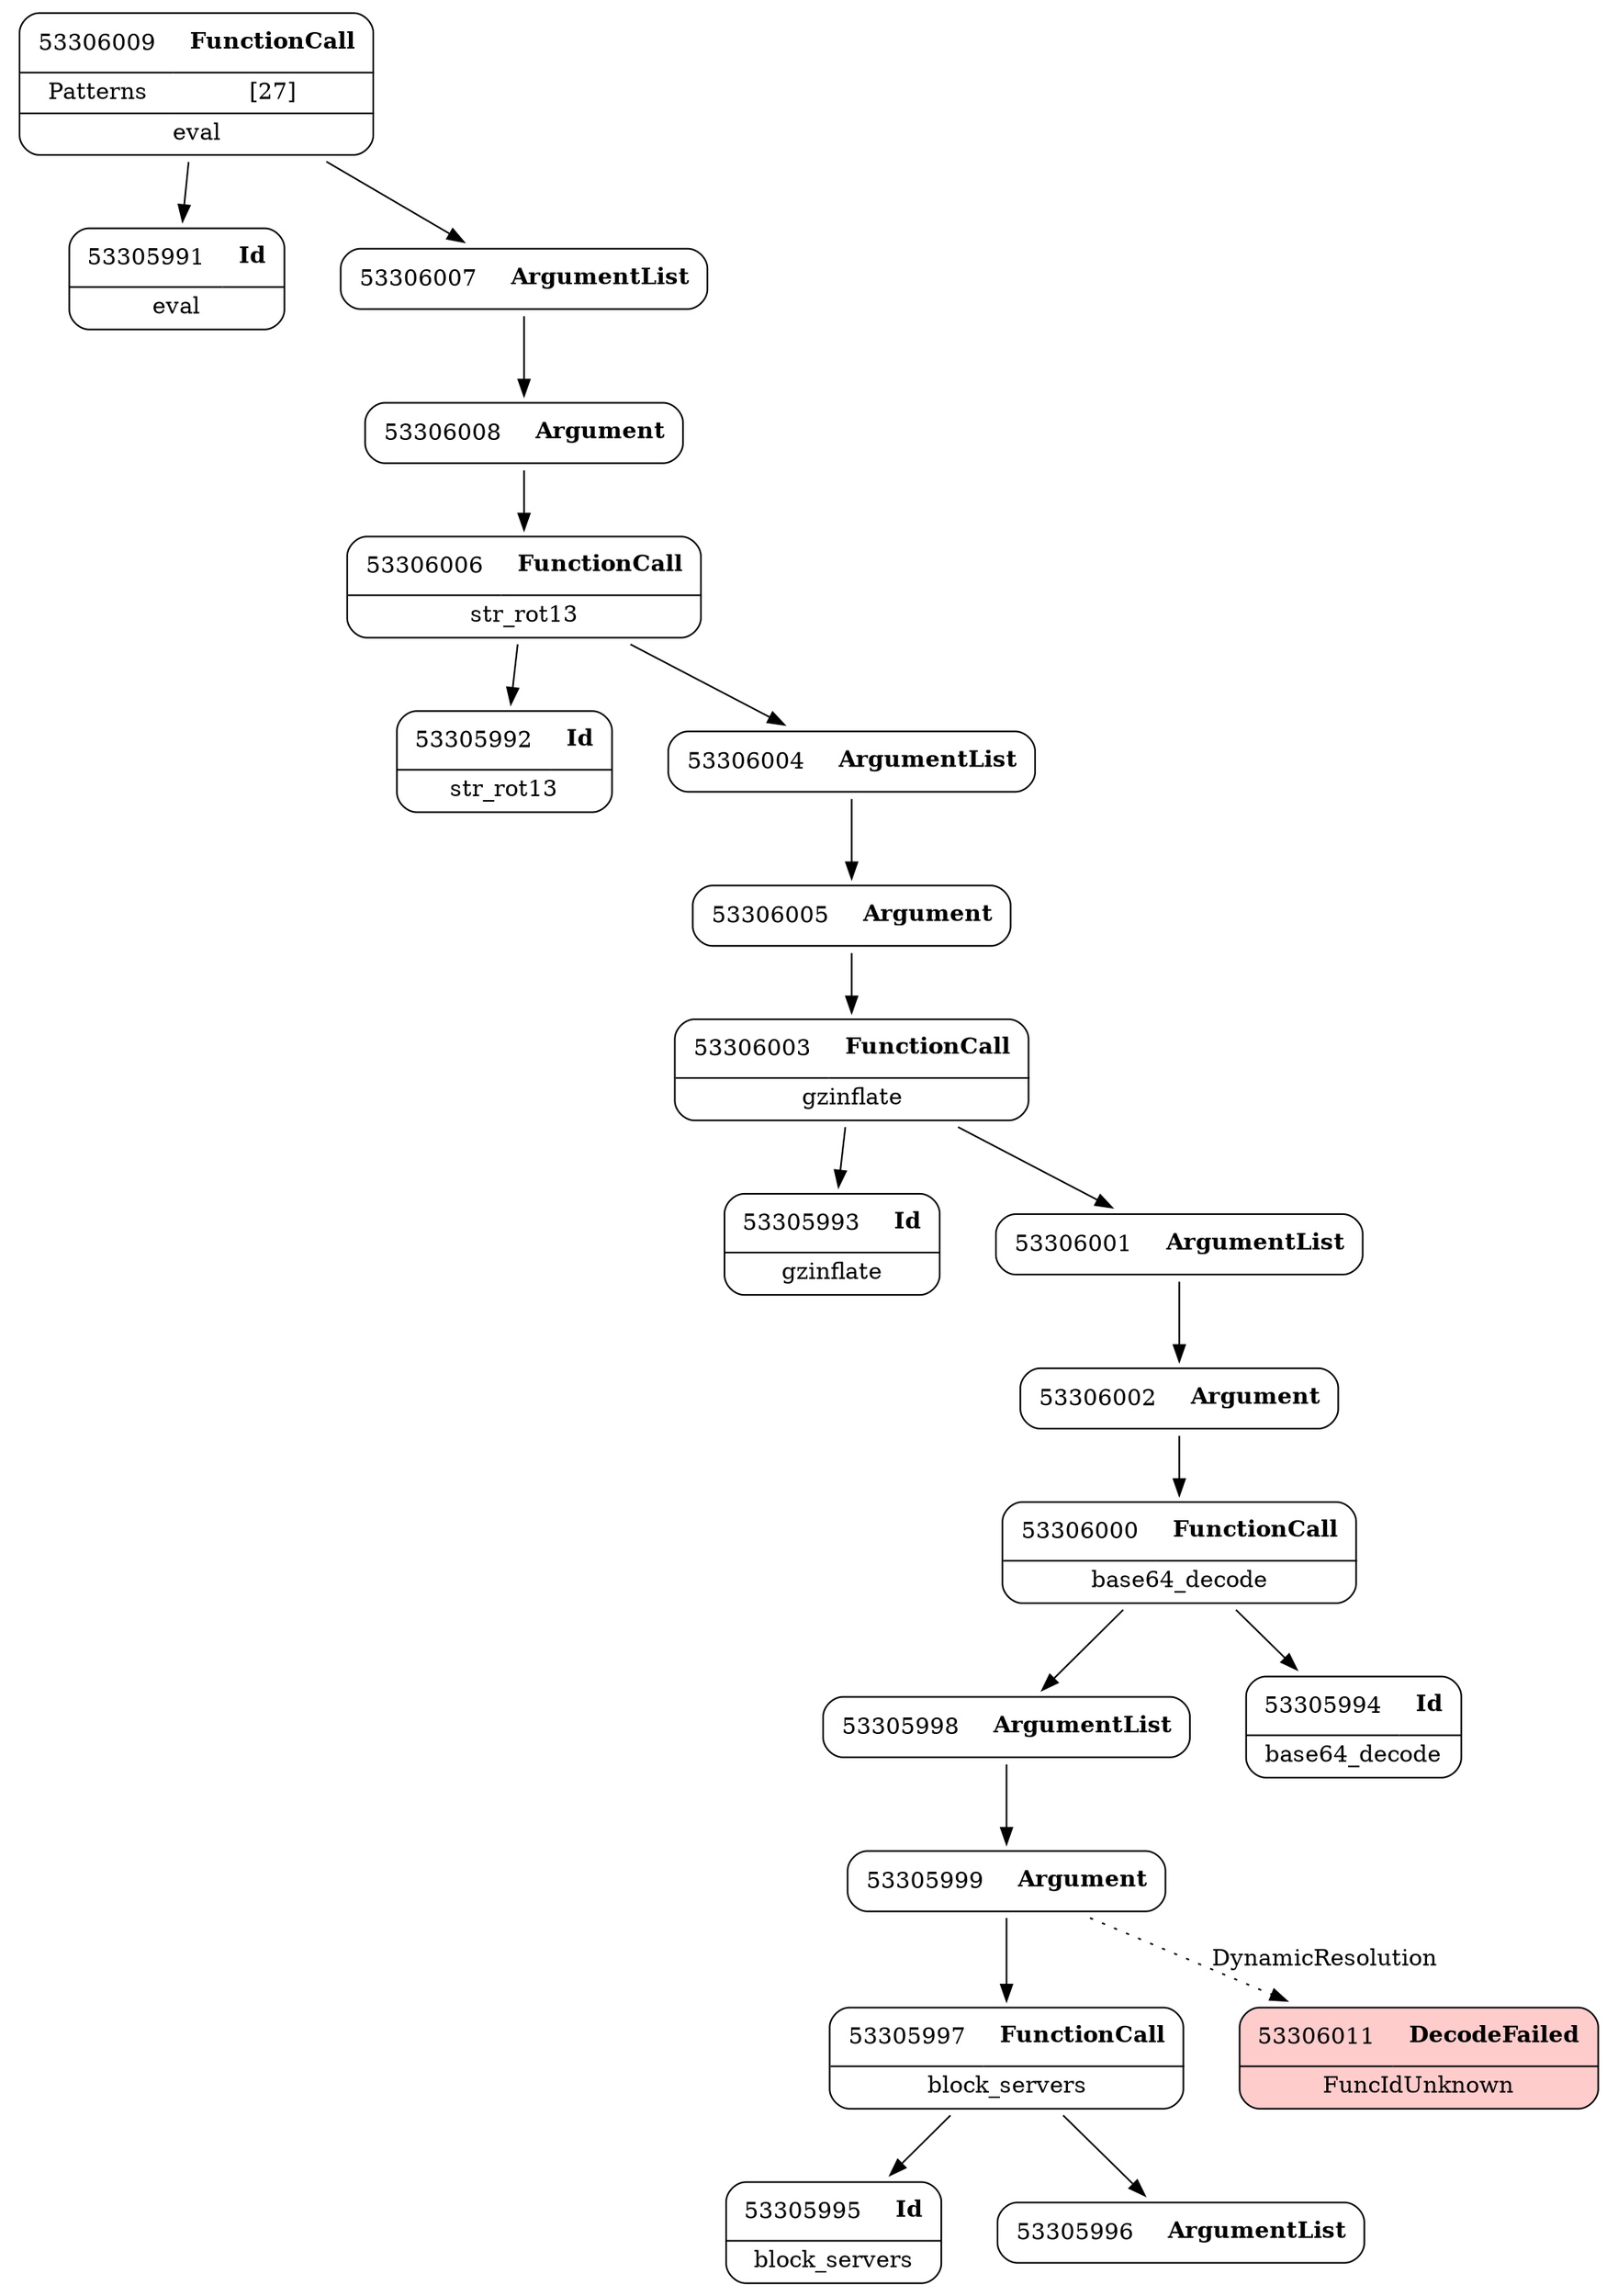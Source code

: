 digraph ast {
node [shape=none];
53305997 [label=<<TABLE border='1' cellspacing='0' cellpadding='10' style='rounded' ><TR><TD border='0'>53305997</TD><TD border='0'><B>FunctionCall</B></TD></TR><HR/><TR><TD border='0' cellpadding='5' colspan='2'>block_servers</TD></TR></TABLE>>];
53305997 -> 53305995 [weight=2];
53305997 -> 53305996 [weight=2];
53305996 [label=<<TABLE border='1' cellspacing='0' cellpadding='10' style='rounded' ><TR><TD border='0'>53305996</TD><TD border='0'><B>ArgumentList</B></TD></TR></TABLE>>];
53305999 [label=<<TABLE border='1' cellspacing='0' cellpadding='10' style='rounded' ><TR><TD border='0'>53305999</TD><TD border='0'><B>Argument</B></TD></TR></TABLE>>];
53305999 -> 53305997 [weight=2];
53305999 -> 53306011 [style=dotted,label=DynamicResolution];
53305998 [label=<<TABLE border='1' cellspacing='0' cellpadding='10' style='rounded' ><TR><TD border='0'>53305998</TD><TD border='0'><B>ArgumentList</B></TD></TR></TABLE>>];
53305998 -> 53305999 [weight=2];
53305993 [label=<<TABLE border='1' cellspacing='0' cellpadding='10' style='rounded' ><TR><TD border='0'>53305993</TD><TD border='0'><B>Id</B></TD></TR><HR/><TR><TD border='0' cellpadding='5' colspan='2'>gzinflate</TD></TR></TABLE>>];
53305992 [label=<<TABLE border='1' cellspacing='0' cellpadding='10' style='rounded' ><TR><TD border='0'>53305992</TD><TD border='0'><B>Id</B></TD></TR><HR/><TR><TD border='0' cellpadding='5' colspan='2'>str_rot13</TD></TR></TABLE>>];
53305995 [label=<<TABLE border='1' cellspacing='0' cellpadding='10' style='rounded' ><TR><TD border='0'>53305995</TD><TD border='0'><B>Id</B></TD></TR><HR/><TR><TD border='0' cellpadding='5' colspan='2'>block_servers</TD></TR></TABLE>>];
53305994 [label=<<TABLE border='1' cellspacing='0' cellpadding='10' style='rounded' ><TR><TD border='0'>53305994</TD><TD border='0'><B>Id</B></TD></TR><HR/><TR><TD border='0' cellpadding='5' colspan='2'>base64_decode</TD></TR></TABLE>>];
53305991 [label=<<TABLE border='1' cellspacing='0' cellpadding='10' style='rounded' ><TR><TD border='0'>53305991</TD><TD border='0'><B>Id</B></TD></TR><HR/><TR><TD border='0' cellpadding='5' colspan='2'>eval</TD></TR></TABLE>>];
53306009 [label=<<TABLE border='1' cellspacing='0' cellpadding='10' style='rounded' ><TR><TD border='0'>53306009</TD><TD border='0'><B>FunctionCall</B></TD></TR><HR/><TR><TD border='0' cellpadding='5'>Patterns</TD><TD border='0' cellpadding='5'>[27]</TD></TR><HR/><TR><TD border='0' cellpadding='5' colspan='2'>eval</TD></TR></TABLE>>];
53306009 -> 53305991 [weight=2];
53306009 -> 53306007 [weight=2];
53306008 [label=<<TABLE border='1' cellspacing='0' cellpadding='10' style='rounded' ><TR><TD border='0'>53306008</TD><TD border='0'><B>Argument</B></TD></TR></TABLE>>];
53306008 -> 53306006 [weight=2];
53306011 [label=<<TABLE border='1' cellspacing='0' cellpadding='10' style='rounded' bgcolor='#FFCCCC' ><TR><TD border='0'>53306011</TD><TD border='0'><B>DecodeFailed</B></TD></TR><HR/><TR><TD border='0' cellpadding='5' colspan='2'>FuncIdUnknown</TD></TR></TABLE>>];
53306005 [label=<<TABLE border='1' cellspacing='0' cellpadding='10' style='rounded' ><TR><TD border='0'>53306005</TD><TD border='0'><B>Argument</B></TD></TR></TABLE>>];
53306005 -> 53306003 [weight=2];
53306004 [label=<<TABLE border='1' cellspacing='0' cellpadding='10' style='rounded' ><TR><TD border='0'>53306004</TD><TD border='0'><B>ArgumentList</B></TD></TR></TABLE>>];
53306004 -> 53306005 [weight=2];
53306007 [label=<<TABLE border='1' cellspacing='0' cellpadding='10' style='rounded' ><TR><TD border='0'>53306007</TD><TD border='0'><B>ArgumentList</B></TD></TR></TABLE>>];
53306007 -> 53306008 [weight=2];
53306006 [label=<<TABLE border='1' cellspacing='0' cellpadding='10' style='rounded' ><TR><TD border='0'>53306006</TD><TD border='0'><B>FunctionCall</B></TD></TR><HR/><TR><TD border='0' cellpadding='5' colspan='2'>str_rot13</TD></TR></TABLE>>];
53306006 -> 53305992 [weight=2];
53306006 -> 53306004 [weight=2];
53306001 [label=<<TABLE border='1' cellspacing='0' cellpadding='10' style='rounded' ><TR><TD border='0'>53306001</TD><TD border='0'><B>ArgumentList</B></TD></TR></TABLE>>];
53306001 -> 53306002 [weight=2];
53306000 [label=<<TABLE border='1' cellspacing='0' cellpadding='10' style='rounded' ><TR><TD border='0'>53306000</TD><TD border='0'><B>FunctionCall</B></TD></TR><HR/><TR><TD border='0' cellpadding='5' colspan='2'>base64_decode</TD></TR></TABLE>>];
53306000 -> 53305994 [weight=2];
53306000 -> 53305998 [weight=2];
53306003 [label=<<TABLE border='1' cellspacing='0' cellpadding='10' style='rounded' ><TR><TD border='0'>53306003</TD><TD border='0'><B>FunctionCall</B></TD></TR><HR/><TR><TD border='0' cellpadding='5' colspan='2'>gzinflate</TD></TR></TABLE>>];
53306003 -> 53305993 [weight=2];
53306003 -> 53306001 [weight=2];
53306002 [label=<<TABLE border='1' cellspacing='0' cellpadding='10' style='rounded' ><TR><TD border='0'>53306002</TD><TD border='0'><B>Argument</B></TD></TR></TABLE>>];
53306002 -> 53306000 [weight=2];
}
